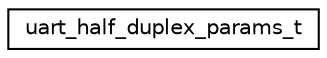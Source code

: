 digraph "Graphical Class Hierarchy"
{
 // LATEX_PDF_SIZE
  edge [fontname="Helvetica",fontsize="10",labelfontname="Helvetica",labelfontsize="10"];
  node [fontname="Helvetica",fontsize="10",shape=record];
  rankdir="LR";
  Node0 [label="uart_half_duplex_params_t",height=0.2,width=0.4,color="black", fillcolor="white", style="filled",URL="$structuart__half__duplex__params__t.html",tooltip="Configuration for half-duplex UART."];
}
